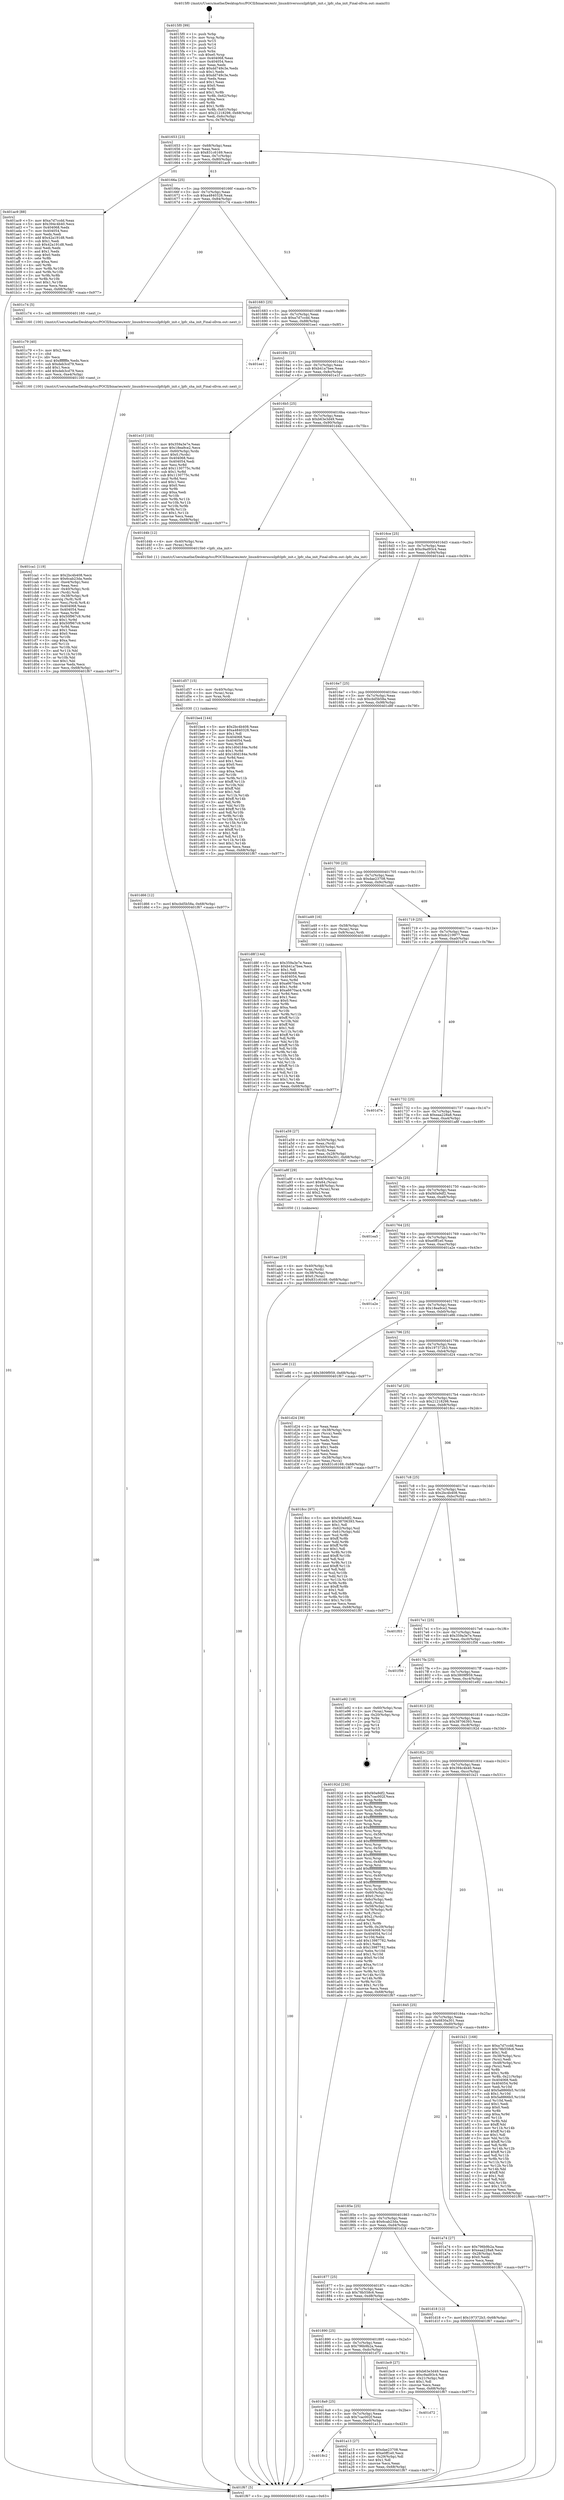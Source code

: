 digraph "0x4015f0" {
  label = "0x4015f0 (/mnt/c/Users/mathe/Desktop/tcc/POCII/binaries/extr_linuxdriversscsilpfclpfc_init.c_lpfc_sha_init_Final-ollvm.out::main(0))"
  labelloc = "t"
  node[shape=record]

  Entry [label="",width=0.3,height=0.3,shape=circle,fillcolor=black,style=filled]
  "0x401653" [label="{
     0x401653 [23]\l
     | [instrs]\l
     &nbsp;&nbsp;0x401653 \<+3\>: mov -0x68(%rbp),%eax\l
     &nbsp;&nbsp;0x401656 \<+2\>: mov %eax,%ecx\l
     &nbsp;&nbsp;0x401658 \<+6\>: sub $0x831c6169,%ecx\l
     &nbsp;&nbsp;0x40165e \<+3\>: mov %eax,-0x7c(%rbp)\l
     &nbsp;&nbsp;0x401661 \<+3\>: mov %ecx,-0x80(%rbp)\l
     &nbsp;&nbsp;0x401664 \<+6\>: je 0000000000401ac9 \<main+0x4d9\>\l
  }"]
  "0x401ac9" [label="{
     0x401ac9 [88]\l
     | [instrs]\l
     &nbsp;&nbsp;0x401ac9 \<+5\>: mov $0xa7d7ccdd,%eax\l
     &nbsp;&nbsp;0x401ace \<+5\>: mov $0x394c4b40,%ecx\l
     &nbsp;&nbsp;0x401ad3 \<+7\>: mov 0x404068,%edx\l
     &nbsp;&nbsp;0x401ada \<+7\>: mov 0x404054,%esi\l
     &nbsp;&nbsp;0x401ae1 \<+2\>: mov %edx,%edi\l
     &nbsp;&nbsp;0x401ae3 \<+6\>: add $0x42a191d8,%edi\l
     &nbsp;&nbsp;0x401ae9 \<+3\>: sub $0x1,%edi\l
     &nbsp;&nbsp;0x401aec \<+6\>: sub $0x42a191d8,%edi\l
     &nbsp;&nbsp;0x401af2 \<+3\>: imul %edi,%edx\l
     &nbsp;&nbsp;0x401af5 \<+3\>: and $0x1,%edx\l
     &nbsp;&nbsp;0x401af8 \<+3\>: cmp $0x0,%edx\l
     &nbsp;&nbsp;0x401afb \<+4\>: sete %r8b\l
     &nbsp;&nbsp;0x401aff \<+3\>: cmp $0xa,%esi\l
     &nbsp;&nbsp;0x401b02 \<+4\>: setl %r9b\l
     &nbsp;&nbsp;0x401b06 \<+3\>: mov %r8b,%r10b\l
     &nbsp;&nbsp;0x401b09 \<+3\>: and %r9b,%r10b\l
     &nbsp;&nbsp;0x401b0c \<+3\>: xor %r9b,%r8b\l
     &nbsp;&nbsp;0x401b0f \<+3\>: or %r8b,%r10b\l
     &nbsp;&nbsp;0x401b12 \<+4\>: test $0x1,%r10b\l
     &nbsp;&nbsp;0x401b16 \<+3\>: cmovne %ecx,%eax\l
     &nbsp;&nbsp;0x401b19 \<+3\>: mov %eax,-0x68(%rbp)\l
     &nbsp;&nbsp;0x401b1c \<+5\>: jmp 0000000000401f67 \<main+0x977\>\l
  }"]
  "0x40166a" [label="{
     0x40166a [25]\l
     | [instrs]\l
     &nbsp;&nbsp;0x40166a \<+5\>: jmp 000000000040166f \<main+0x7f\>\l
     &nbsp;&nbsp;0x40166f \<+3\>: mov -0x7c(%rbp),%eax\l
     &nbsp;&nbsp;0x401672 \<+5\>: sub $0xa4840328,%eax\l
     &nbsp;&nbsp;0x401677 \<+6\>: mov %eax,-0x84(%rbp)\l
     &nbsp;&nbsp;0x40167d \<+6\>: je 0000000000401c74 \<main+0x684\>\l
  }"]
  Exit [label="",width=0.3,height=0.3,shape=circle,fillcolor=black,style=filled,peripheries=2]
  "0x401c74" [label="{
     0x401c74 [5]\l
     | [instrs]\l
     &nbsp;&nbsp;0x401c74 \<+5\>: call 0000000000401160 \<next_i\>\l
     | [calls]\l
     &nbsp;&nbsp;0x401160 \{100\} (/mnt/c/Users/mathe/Desktop/tcc/POCII/binaries/extr_linuxdriversscsilpfclpfc_init.c_lpfc_sha_init_Final-ollvm.out::next_i)\l
  }"]
  "0x401683" [label="{
     0x401683 [25]\l
     | [instrs]\l
     &nbsp;&nbsp;0x401683 \<+5\>: jmp 0000000000401688 \<main+0x98\>\l
     &nbsp;&nbsp;0x401688 \<+3\>: mov -0x7c(%rbp),%eax\l
     &nbsp;&nbsp;0x40168b \<+5\>: sub $0xa7d7ccdd,%eax\l
     &nbsp;&nbsp;0x401690 \<+6\>: mov %eax,-0x88(%rbp)\l
     &nbsp;&nbsp;0x401696 \<+6\>: je 0000000000401ee1 \<main+0x8f1\>\l
  }"]
  "0x401d66" [label="{
     0x401d66 [12]\l
     | [instrs]\l
     &nbsp;&nbsp;0x401d66 \<+7\>: movl $0xcbd5b58a,-0x68(%rbp)\l
     &nbsp;&nbsp;0x401d6d \<+5\>: jmp 0000000000401f67 \<main+0x977\>\l
  }"]
  "0x401ee1" [label="{
     0x401ee1\l
  }", style=dashed]
  "0x40169c" [label="{
     0x40169c [25]\l
     | [instrs]\l
     &nbsp;&nbsp;0x40169c \<+5\>: jmp 00000000004016a1 \<main+0xb1\>\l
     &nbsp;&nbsp;0x4016a1 \<+3\>: mov -0x7c(%rbp),%eax\l
     &nbsp;&nbsp;0x4016a4 \<+5\>: sub $0xb41a7bee,%eax\l
     &nbsp;&nbsp;0x4016a9 \<+6\>: mov %eax,-0x8c(%rbp)\l
     &nbsp;&nbsp;0x4016af \<+6\>: je 0000000000401e1f \<main+0x82f\>\l
  }"]
  "0x401d57" [label="{
     0x401d57 [15]\l
     | [instrs]\l
     &nbsp;&nbsp;0x401d57 \<+4\>: mov -0x40(%rbp),%rax\l
     &nbsp;&nbsp;0x401d5b \<+3\>: mov (%rax),%rax\l
     &nbsp;&nbsp;0x401d5e \<+3\>: mov %rax,%rdi\l
     &nbsp;&nbsp;0x401d61 \<+5\>: call 0000000000401030 \<free@plt\>\l
     | [calls]\l
     &nbsp;&nbsp;0x401030 \{1\} (unknown)\l
  }"]
  "0x401e1f" [label="{
     0x401e1f [103]\l
     | [instrs]\l
     &nbsp;&nbsp;0x401e1f \<+5\>: mov $0x359a3e7e,%eax\l
     &nbsp;&nbsp;0x401e24 \<+5\>: mov $0x18ea9ce2,%ecx\l
     &nbsp;&nbsp;0x401e29 \<+4\>: mov -0x60(%rbp),%rdx\l
     &nbsp;&nbsp;0x401e2d \<+6\>: movl $0x0,(%rdx)\l
     &nbsp;&nbsp;0x401e33 \<+7\>: mov 0x404068,%esi\l
     &nbsp;&nbsp;0x401e3a \<+7\>: mov 0x404054,%edi\l
     &nbsp;&nbsp;0x401e41 \<+3\>: mov %esi,%r8d\l
     &nbsp;&nbsp;0x401e44 \<+7\>: add $0x1130775c,%r8d\l
     &nbsp;&nbsp;0x401e4b \<+4\>: sub $0x1,%r8d\l
     &nbsp;&nbsp;0x401e4f \<+7\>: sub $0x1130775c,%r8d\l
     &nbsp;&nbsp;0x401e56 \<+4\>: imul %r8d,%esi\l
     &nbsp;&nbsp;0x401e5a \<+3\>: and $0x1,%esi\l
     &nbsp;&nbsp;0x401e5d \<+3\>: cmp $0x0,%esi\l
     &nbsp;&nbsp;0x401e60 \<+4\>: sete %r9b\l
     &nbsp;&nbsp;0x401e64 \<+3\>: cmp $0xa,%edi\l
     &nbsp;&nbsp;0x401e67 \<+4\>: setl %r10b\l
     &nbsp;&nbsp;0x401e6b \<+3\>: mov %r9b,%r11b\l
     &nbsp;&nbsp;0x401e6e \<+3\>: and %r10b,%r11b\l
     &nbsp;&nbsp;0x401e71 \<+3\>: xor %r10b,%r9b\l
     &nbsp;&nbsp;0x401e74 \<+3\>: or %r9b,%r11b\l
     &nbsp;&nbsp;0x401e77 \<+4\>: test $0x1,%r11b\l
     &nbsp;&nbsp;0x401e7b \<+3\>: cmovne %ecx,%eax\l
     &nbsp;&nbsp;0x401e7e \<+3\>: mov %eax,-0x68(%rbp)\l
     &nbsp;&nbsp;0x401e81 \<+5\>: jmp 0000000000401f67 \<main+0x977\>\l
  }"]
  "0x4016b5" [label="{
     0x4016b5 [25]\l
     | [instrs]\l
     &nbsp;&nbsp;0x4016b5 \<+5\>: jmp 00000000004016ba \<main+0xca\>\l
     &nbsp;&nbsp;0x4016ba \<+3\>: mov -0x7c(%rbp),%eax\l
     &nbsp;&nbsp;0x4016bd \<+5\>: sub $0xb63e3d49,%eax\l
     &nbsp;&nbsp;0x4016c2 \<+6\>: mov %eax,-0x90(%rbp)\l
     &nbsp;&nbsp;0x4016c8 \<+6\>: je 0000000000401d4b \<main+0x75b\>\l
  }"]
  "0x401ca1" [label="{
     0x401ca1 [119]\l
     | [instrs]\l
     &nbsp;&nbsp;0x401ca1 \<+5\>: mov $0x2bc4b408,%ecx\l
     &nbsp;&nbsp;0x401ca6 \<+5\>: mov $0x6cab23da,%edx\l
     &nbsp;&nbsp;0x401cab \<+6\>: mov -0xe4(%rbp),%esi\l
     &nbsp;&nbsp;0x401cb1 \<+3\>: imul %eax,%esi\l
     &nbsp;&nbsp;0x401cb4 \<+4\>: mov -0x40(%rbp),%rdi\l
     &nbsp;&nbsp;0x401cb8 \<+3\>: mov (%rdi),%rdi\l
     &nbsp;&nbsp;0x401cbb \<+4\>: mov -0x38(%rbp),%r8\l
     &nbsp;&nbsp;0x401cbf \<+3\>: movslq (%r8),%r8\l
     &nbsp;&nbsp;0x401cc2 \<+4\>: mov %esi,(%rdi,%r8,4)\l
     &nbsp;&nbsp;0x401cc6 \<+7\>: mov 0x404068,%eax\l
     &nbsp;&nbsp;0x401ccd \<+7\>: mov 0x404054,%esi\l
     &nbsp;&nbsp;0x401cd4 \<+3\>: mov %eax,%r9d\l
     &nbsp;&nbsp;0x401cd7 \<+7\>: sub $0x50f967c9,%r9d\l
     &nbsp;&nbsp;0x401cde \<+4\>: sub $0x1,%r9d\l
     &nbsp;&nbsp;0x401ce2 \<+7\>: add $0x50f967c9,%r9d\l
     &nbsp;&nbsp;0x401ce9 \<+4\>: imul %r9d,%eax\l
     &nbsp;&nbsp;0x401ced \<+3\>: and $0x1,%eax\l
     &nbsp;&nbsp;0x401cf0 \<+3\>: cmp $0x0,%eax\l
     &nbsp;&nbsp;0x401cf3 \<+4\>: sete %r10b\l
     &nbsp;&nbsp;0x401cf7 \<+3\>: cmp $0xa,%esi\l
     &nbsp;&nbsp;0x401cfa \<+4\>: setl %r11b\l
     &nbsp;&nbsp;0x401cfe \<+3\>: mov %r10b,%bl\l
     &nbsp;&nbsp;0x401d01 \<+3\>: and %r11b,%bl\l
     &nbsp;&nbsp;0x401d04 \<+3\>: xor %r11b,%r10b\l
     &nbsp;&nbsp;0x401d07 \<+3\>: or %r10b,%bl\l
     &nbsp;&nbsp;0x401d0a \<+3\>: test $0x1,%bl\l
     &nbsp;&nbsp;0x401d0d \<+3\>: cmovne %edx,%ecx\l
     &nbsp;&nbsp;0x401d10 \<+3\>: mov %ecx,-0x68(%rbp)\l
     &nbsp;&nbsp;0x401d13 \<+5\>: jmp 0000000000401f67 \<main+0x977\>\l
  }"]
  "0x401d4b" [label="{
     0x401d4b [12]\l
     | [instrs]\l
     &nbsp;&nbsp;0x401d4b \<+4\>: mov -0x40(%rbp),%rax\l
     &nbsp;&nbsp;0x401d4f \<+3\>: mov (%rax),%rdi\l
     &nbsp;&nbsp;0x401d52 \<+5\>: call 00000000004015b0 \<lpfc_sha_init\>\l
     | [calls]\l
     &nbsp;&nbsp;0x4015b0 \{1\} (/mnt/c/Users/mathe/Desktop/tcc/POCII/binaries/extr_linuxdriversscsilpfclpfc_init.c_lpfc_sha_init_Final-ollvm.out::lpfc_sha_init)\l
  }"]
  "0x4016ce" [label="{
     0x4016ce [25]\l
     | [instrs]\l
     &nbsp;&nbsp;0x4016ce \<+5\>: jmp 00000000004016d3 \<main+0xe3\>\l
     &nbsp;&nbsp;0x4016d3 \<+3\>: mov -0x7c(%rbp),%eax\l
     &nbsp;&nbsp;0x4016d6 \<+5\>: sub $0xc9ad93c4,%eax\l
     &nbsp;&nbsp;0x4016db \<+6\>: mov %eax,-0x94(%rbp)\l
     &nbsp;&nbsp;0x4016e1 \<+6\>: je 0000000000401be4 \<main+0x5f4\>\l
  }"]
  "0x401c79" [label="{
     0x401c79 [40]\l
     | [instrs]\l
     &nbsp;&nbsp;0x401c79 \<+5\>: mov $0x2,%ecx\l
     &nbsp;&nbsp;0x401c7e \<+1\>: cltd\l
     &nbsp;&nbsp;0x401c7f \<+2\>: idiv %ecx\l
     &nbsp;&nbsp;0x401c81 \<+6\>: imul $0xfffffffe,%edx,%ecx\l
     &nbsp;&nbsp;0x401c87 \<+6\>: sub $0xdeb3cd79,%ecx\l
     &nbsp;&nbsp;0x401c8d \<+3\>: add $0x1,%ecx\l
     &nbsp;&nbsp;0x401c90 \<+6\>: add $0xdeb3cd79,%ecx\l
     &nbsp;&nbsp;0x401c96 \<+6\>: mov %ecx,-0xe4(%rbp)\l
     &nbsp;&nbsp;0x401c9c \<+5\>: call 0000000000401160 \<next_i\>\l
     | [calls]\l
     &nbsp;&nbsp;0x401160 \{100\} (/mnt/c/Users/mathe/Desktop/tcc/POCII/binaries/extr_linuxdriversscsilpfclpfc_init.c_lpfc_sha_init_Final-ollvm.out::next_i)\l
  }"]
  "0x401be4" [label="{
     0x401be4 [144]\l
     | [instrs]\l
     &nbsp;&nbsp;0x401be4 \<+5\>: mov $0x2bc4b408,%eax\l
     &nbsp;&nbsp;0x401be9 \<+5\>: mov $0xa4840328,%ecx\l
     &nbsp;&nbsp;0x401bee \<+2\>: mov $0x1,%dl\l
     &nbsp;&nbsp;0x401bf0 \<+7\>: mov 0x404068,%esi\l
     &nbsp;&nbsp;0x401bf7 \<+7\>: mov 0x404054,%edi\l
     &nbsp;&nbsp;0x401bfe \<+3\>: mov %esi,%r8d\l
     &nbsp;&nbsp;0x401c01 \<+7\>: sub $0x1d0d184e,%r8d\l
     &nbsp;&nbsp;0x401c08 \<+4\>: sub $0x1,%r8d\l
     &nbsp;&nbsp;0x401c0c \<+7\>: add $0x1d0d184e,%r8d\l
     &nbsp;&nbsp;0x401c13 \<+4\>: imul %r8d,%esi\l
     &nbsp;&nbsp;0x401c17 \<+3\>: and $0x1,%esi\l
     &nbsp;&nbsp;0x401c1a \<+3\>: cmp $0x0,%esi\l
     &nbsp;&nbsp;0x401c1d \<+4\>: sete %r9b\l
     &nbsp;&nbsp;0x401c21 \<+3\>: cmp $0xa,%edi\l
     &nbsp;&nbsp;0x401c24 \<+4\>: setl %r10b\l
     &nbsp;&nbsp;0x401c28 \<+3\>: mov %r9b,%r11b\l
     &nbsp;&nbsp;0x401c2b \<+4\>: xor $0xff,%r11b\l
     &nbsp;&nbsp;0x401c2f \<+3\>: mov %r10b,%bl\l
     &nbsp;&nbsp;0x401c32 \<+3\>: xor $0xff,%bl\l
     &nbsp;&nbsp;0x401c35 \<+3\>: xor $0x1,%dl\l
     &nbsp;&nbsp;0x401c38 \<+3\>: mov %r11b,%r14b\l
     &nbsp;&nbsp;0x401c3b \<+4\>: and $0xff,%r14b\l
     &nbsp;&nbsp;0x401c3f \<+3\>: and %dl,%r9b\l
     &nbsp;&nbsp;0x401c42 \<+3\>: mov %bl,%r15b\l
     &nbsp;&nbsp;0x401c45 \<+4\>: and $0xff,%r15b\l
     &nbsp;&nbsp;0x401c49 \<+3\>: and %dl,%r10b\l
     &nbsp;&nbsp;0x401c4c \<+3\>: or %r9b,%r14b\l
     &nbsp;&nbsp;0x401c4f \<+3\>: or %r10b,%r15b\l
     &nbsp;&nbsp;0x401c52 \<+3\>: xor %r15b,%r14b\l
     &nbsp;&nbsp;0x401c55 \<+3\>: or %bl,%r11b\l
     &nbsp;&nbsp;0x401c58 \<+4\>: xor $0xff,%r11b\l
     &nbsp;&nbsp;0x401c5c \<+3\>: or $0x1,%dl\l
     &nbsp;&nbsp;0x401c5f \<+3\>: and %dl,%r11b\l
     &nbsp;&nbsp;0x401c62 \<+3\>: or %r11b,%r14b\l
     &nbsp;&nbsp;0x401c65 \<+4\>: test $0x1,%r14b\l
     &nbsp;&nbsp;0x401c69 \<+3\>: cmovne %ecx,%eax\l
     &nbsp;&nbsp;0x401c6c \<+3\>: mov %eax,-0x68(%rbp)\l
     &nbsp;&nbsp;0x401c6f \<+5\>: jmp 0000000000401f67 \<main+0x977\>\l
  }"]
  "0x4016e7" [label="{
     0x4016e7 [25]\l
     | [instrs]\l
     &nbsp;&nbsp;0x4016e7 \<+5\>: jmp 00000000004016ec \<main+0xfc\>\l
     &nbsp;&nbsp;0x4016ec \<+3\>: mov -0x7c(%rbp),%eax\l
     &nbsp;&nbsp;0x4016ef \<+5\>: sub $0xcbd5b58a,%eax\l
     &nbsp;&nbsp;0x4016f4 \<+6\>: mov %eax,-0x98(%rbp)\l
     &nbsp;&nbsp;0x4016fa \<+6\>: je 0000000000401d8f \<main+0x79f\>\l
  }"]
  "0x401aac" [label="{
     0x401aac [29]\l
     | [instrs]\l
     &nbsp;&nbsp;0x401aac \<+4\>: mov -0x40(%rbp),%rdi\l
     &nbsp;&nbsp;0x401ab0 \<+3\>: mov %rax,(%rdi)\l
     &nbsp;&nbsp;0x401ab3 \<+4\>: mov -0x38(%rbp),%rax\l
     &nbsp;&nbsp;0x401ab7 \<+6\>: movl $0x0,(%rax)\l
     &nbsp;&nbsp;0x401abd \<+7\>: movl $0x831c6169,-0x68(%rbp)\l
     &nbsp;&nbsp;0x401ac4 \<+5\>: jmp 0000000000401f67 \<main+0x977\>\l
  }"]
  "0x401d8f" [label="{
     0x401d8f [144]\l
     | [instrs]\l
     &nbsp;&nbsp;0x401d8f \<+5\>: mov $0x359a3e7e,%eax\l
     &nbsp;&nbsp;0x401d94 \<+5\>: mov $0xb41a7bee,%ecx\l
     &nbsp;&nbsp;0x401d99 \<+2\>: mov $0x1,%dl\l
     &nbsp;&nbsp;0x401d9b \<+7\>: mov 0x404068,%esi\l
     &nbsp;&nbsp;0x401da2 \<+7\>: mov 0x404054,%edi\l
     &nbsp;&nbsp;0x401da9 \<+3\>: mov %esi,%r8d\l
     &nbsp;&nbsp;0x401dac \<+7\>: add $0xa6670ac4,%r8d\l
     &nbsp;&nbsp;0x401db3 \<+4\>: sub $0x1,%r8d\l
     &nbsp;&nbsp;0x401db7 \<+7\>: sub $0xa6670ac4,%r8d\l
     &nbsp;&nbsp;0x401dbe \<+4\>: imul %r8d,%esi\l
     &nbsp;&nbsp;0x401dc2 \<+3\>: and $0x1,%esi\l
     &nbsp;&nbsp;0x401dc5 \<+3\>: cmp $0x0,%esi\l
     &nbsp;&nbsp;0x401dc8 \<+4\>: sete %r9b\l
     &nbsp;&nbsp;0x401dcc \<+3\>: cmp $0xa,%edi\l
     &nbsp;&nbsp;0x401dcf \<+4\>: setl %r10b\l
     &nbsp;&nbsp;0x401dd3 \<+3\>: mov %r9b,%r11b\l
     &nbsp;&nbsp;0x401dd6 \<+4\>: xor $0xff,%r11b\l
     &nbsp;&nbsp;0x401dda \<+3\>: mov %r10b,%bl\l
     &nbsp;&nbsp;0x401ddd \<+3\>: xor $0xff,%bl\l
     &nbsp;&nbsp;0x401de0 \<+3\>: xor $0x1,%dl\l
     &nbsp;&nbsp;0x401de3 \<+3\>: mov %r11b,%r14b\l
     &nbsp;&nbsp;0x401de6 \<+4\>: and $0xff,%r14b\l
     &nbsp;&nbsp;0x401dea \<+3\>: and %dl,%r9b\l
     &nbsp;&nbsp;0x401ded \<+3\>: mov %bl,%r15b\l
     &nbsp;&nbsp;0x401df0 \<+4\>: and $0xff,%r15b\l
     &nbsp;&nbsp;0x401df4 \<+3\>: and %dl,%r10b\l
     &nbsp;&nbsp;0x401df7 \<+3\>: or %r9b,%r14b\l
     &nbsp;&nbsp;0x401dfa \<+3\>: or %r10b,%r15b\l
     &nbsp;&nbsp;0x401dfd \<+3\>: xor %r15b,%r14b\l
     &nbsp;&nbsp;0x401e00 \<+3\>: or %bl,%r11b\l
     &nbsp;&nbsp;0x401e03 \<+4\>: xor $0xff,%r11b\l
     &nbsp;&nbsp;0x401e07 \<+3\>: or $0x1,%dl\l
     &nbsp;&nbsp;0x401e0a \<+3\>: and %dl,%r11b\l
     &nbsp;&nbsp;0x401e0d \<+3\>: or %r11b,%r14b\l
     &nbsp;&nbsp;0x401e10 \<+4\>: test $0x1,%r14b\l
     &nbsp;&nbsp;0x401e14 \<+3\>: cmovne %ecx,%eax\l
     &nbsp;&nbsp;0x401e17 \<+3\>: mov %eax,-0x68(%rbp)\l
     &nbsp;&nbsp;0x401e1a \<+5\>: jmp 0000000000401f67 \<main+0x977\>\l
  }"]
  "0x401700" [label="{
     0x401700 [25]\l
     | [instrs]\l
     &nbsp;&nbsp;0x401700 \<+5\>: jmp 0000000000401705 \<main+0x115\>\l
     &nbsp;&nbsp;0x401705 \<+3\>: mov -0x7c(%rbp),%eax\l
     &nbsp;&nbsp;0x401708 \<+5\>: sub $0xdae23708,%eax\l
     &nbsp;&nbsp;0x40170d \<+6\>: mov %eax,-0x9c(%rbp)\l
     &nbsp;&nbsp;0x401713 \<+6\>: je 0000000000401a49 \<main+0x459\>\l
  }"]
  "0x401a59" [label="{
     0x401a59 [27]\l
     | [instrs]\l
     &nbsp;&nbsp;0x401a59 \<+4\>: mov -0x50(%rbp),%rdi\l
     &nbsp;&nbsp;0x401a5d \<+2\>: mov %eax,(%rdi)\l
     &nbsp;&nbsp;0x401a5f \<+4\>: mov -0x50(%rbp),%rdi\l
     &nbsp;&nbsp;0x401a63 \<+2\>: mov (%rdi),%eax\l
     &nbsp;&nbsp;0x401a65 \<+3\>: mov %eax,-0x28(%rbp)\l
     &nbsp;&nbsp;0x401a68 \<+7\>: movl $0x6830a301,-0x68(%rbp)\l
     &nbsp;&nbsp;0x401a6f \<+5\>: jmp 0000000000401f67 \<main+0x977\>\l
  }"]
  "0x401a49" [label="{
     0x401a49 [16]\l
     | [instrs]\l
     &nbsp;&nbsp;0x401a49 \<+4\>: mov -0x58(%rbp),%rax\l
     &nbsp;&nbsp;0x401a4d \<+3\>: mov (%rax),%rax\l
     &nbsp;&nbsp;0x401a50 \<+4\>: mov 0x8(%rax),%rdi\l
     &nbsp;&nbsp;0x401a54 \<+5\>: call 0000000000401060 \<atoi@plt\>\l
     | [calls]\l
     &nbsp;&nbsp;0x401060 \{1\} (unknown)\l
  }"]
  "0x401719" [label="{
     0x401719 [25]\l
     | [instrs]\l
     &nbsp;&nbsp;0x401719 \<+5\>: jmp 000000000040171e \<main+0x12e\>\l
     &nbsp;&nbsp;0x40171e \<+3\>: mov -0x7c(%rbp),%eax\l
     &nbsp;&nbsp;0x401721 \<+5\>: sub $0xdc219977,%eax\l
     &nbsp;&nbsp;0x401726 \<+6\>: mov %eax,-0xa0(%rbp)\l
     &nbsp;&nbsp;0x40172c \<+6\>: je 0000000000401d7e \<main+0x78e\>\l
  }"]
  "0x4018c2" [label="{
     0x4018c2\l
  }", style=dashed]
  "0x401d7e" [label="{
     0x401d7e\l
  }", style=dashed]
  "0x401732" [label="{
     0x401732 [25]\l
     | [instrs]\l
     &nbsp;&nbsp;0x401732 \<+5\>: jmp 0000000000401737 \<main+0x147\>\l
     &nbsp;&nbsp;0x401737 \<+3\>: mov -0x7c(%rbp),%eax\l
     &nbsp;&nbsp;0x40173a \<+5\>: sub $0xeaa228a8,%eax\l
     &nbsp;&nbsp;0x40173f \<+6\>: mov %eax,-0xa4(%rbp)\l
     &nbsp;&nbsp;0x401745 \<+6\>: je 0000000000401a8f \<main+0x49f\>\l
  }"]
  "0x401a13" [label="{
     0x401a13 [27]\l
     | [instrs]\l
     &nbsp;&nbsp;0x401a13 \<+5\>: mov $0xdae23708,%eax\l
     &nbsp;&nbsp;0x401a18 \<+5\>: mov $0xe0ff1e0,%ecx\l
     &nbsp;&nbsp;0x401a1d \<+3\>: mov -0x29(%rbp),%dl\l
     &nbsp;&nbsp;0x401a20 \<+3\>: test $0x1,%dl\l
     &nbsp;&nbsp;0x401a23 \<+3\>: cmovne %ecx,%eax\l
     &nbsp;&nbsp;0x401a26 \<+3\>: mov %eax,-0x68(%rbp)\l
     &nbsp;&nbsp;0x401a29 \<+5\>: jmp 0000000000401f67 \<main+0x977\>\l
  }"]
  "0x401a8f" [label="{
     0x401a8f [29]\l
     | [instrs]\l
     &nbsp;&nbsp;0x401a8f \<+4\>: mov -0x48(%rbp),%rax\l
     &nbsp;&nbsp;0x401a93 \<+6\>: movl $0x64,(%rax)\l
     &nbsp;&nbsp;0x401a99 \<+4\>: mov -0x48(%rbp),%rax\l
     &nbsp;&nbsp;0x401a9d \<+3\>: movslq (%rax),%rax\l
     &nbsp;&nbsp;0x401aa0 \<+4\>: shl $0x2,%rax\l
     &nbsp;&nbsp;0x401aa4 \<+3\>: mov %rax,%rdi\l
     &nbsp;&nbsp;0x401aa7 \<+5\>: call 0000000000401050 \<malloc@plt\>\l
     | [calls]\l
     &nbsp;&nbsp;0x401050 \{1\} (unknown)\l
  }"]
  "0x40174b" [label="{
     0x40174b [25]\l
     | [instrs]\l
     &nbsp;&nbsp;0x40174b \<+5\>: jmp 0000000000401750 \<main+0x160\>\l
     &nbsp;&nbsp;0x401750 \<+3\>: mov -0x7c(%rbp),%eax\l
     &nbsp;&nbsp;0x401753 \<+5\>: sub $0xf40a9df2,%eax\l
     &nbsp;&nbsp;0x401758 \<+6\>: mov %eax,-0xa8(%rbp)\l
     &nbsp;&nbsp;0x40175e \<+6\>: je 0000000000401ea5 \<main+0x8b5\>\l
  }"]
  "0x4018a9" [label="{
     0x4018a9 [25]\l
     | [instrs]\l
     &nbsp;&nbsp;0x4018a9 \<+5\>: jmp 00000000004018ae \<main+0x2be\>\l
     &nbsp;&nbsp;0x4018ae \<+3\>: mov -0x7c(%rbp),%eax\l
     &nbsp;&nbsp;0x4018b1 \<+5\>: sub $0x7cac002f,%eax\l
     &nbsp;&nbsp;0x4018b6 \<+6\>: mov %eax,-0xe0(%rbp)\l
     &nbsp;&nbsp;0x4018bc \<+6\>: je 0000000000401a13 \<main+0x423\>\l
  }"]
  "0x401ea5" [label="{
     0x401ea5\l
  }", style=dashed]
  "0x401764" [label="{
     0x401764 [25]\l
     | [instrs]\l
     &nbsp;&nbsp;0x401764 \<+5\>: jmp 0000000000401769 \<main+0x179\>\l
     &nbsp;&nbsp;0x401769 \<+3\>: mov -0x7c(%rbp),%eax\l
     &nbsp;&nbsp;0x40176c \<+5\>: sub $0xe0ff1e0,%eax\l
     &nbsp;&nbsp;0x401771 \<+6\>: mov %eax,-0xac(%rbp)\l
     &nbsp;&nbsp;0x401777 \<+6\>: je 0000000000401a2e \<main+0x43e\>\l
  }"]
  "0x401d72" [label="{
     0x401d72\l
  }", style=dashed]
  "0x401a2e" [label="{
     0x401a2e\l
  }", style=dashed]
  "0x40177d" [label="{
     0x40177d [25]\l
     | [instrs]\l
     &nbsp;&nbsp;0x40177d \<+5\>: jmp 0000000000401782 \<main+0x192\>\l
     &nbsp;&nbsp;0x401782 \<+3\>: mov -0x7c(%rbp),%eax\l
     &nbsp;&nbsp;0x401785 \<+5\>: sub $0x18ea9ce2,%eax\l
     &nbsp;&nbsp;0x40178a \<+6\>: mov %eax,-0xb0(%rbp)\l
     &nbsp;&nbsp;0x401790 \<+6\>: je 0000000000401e86 \<main+0x896\>\l
  }"]
  "0x401890" [label="{
     0x401890 [25]\l
     | [instrs]\l
     &nbsp;&nbsp;0x401890 \<+5\>: jmp 0000000000401895 \<main+0x2a5\>\l
     &nbsp;&nbsp;0x401895 \<+3\>: mov -0x7c(%rbp),%eax\l
     &nbsp;&nbsp;0x401898 \<+5\>: sub $0x796b9b2a,%eax\l
     &nbsp;&nbsp;0x40189d \<+6\>: mov %eax,-0xdc(%rbp)\l
     &nbsp;&nbsp;0x4018a3 \<+6\>: je 0000000000401d72 \<main+0x782\>\l
  }"]
  "0x401e86" [label="{
     0x401e86 [12]\l
     | [instrs]\l
     &nbsp;&nbsp;0x401e86 \<+7\>: movl $0x3809f959,-0x68(%rbp)\l
     &nbsp;&nbsp;0x401e8d \<+5\>: jmp 0000000000401f67 \<main+0x977\>\l
  }"]
  "0x401796" [label="{
     0x401796 [25]\l
     | [instrs]\l
     &nbsp;&nbsp;0x401796 \<+5\>: jmp 000000000040179b \<main+0x1ab\>\l
     &nbsp;&nbsp;0x40179b \<+3\>: mov -0x7c(%rbp),%eax\l
     &nbsp;&nbsp;0x40179e \<+5\>: sub $0x197372b3,%eax\l
     &nbsp;&nbsp;0x4017a3 \<+6\>: mov %eax,-0xb4(%rbp)\l
     &nbsp;&nbsp;0x4017a9 \<+6\>: je 0000000000401d24 \<main+0x734\>\l
  }"]
  "0x401bc9" [label="{
     0x401bc9 [27]\l
     | [instrs]\l
     &nbsp;&nbsp;0x401bc9 \<+5\>: mov $0xb63e3d49,%eax\l
     &nbsp;&nbsp;0x401bce \<+5\>: mov $0xc9ad93c4,%ecx\l
     &nbsp;&nbsp;0x401bd3 \<+3\>: mov -0x21(%rbp),%dl\l
     &nbsp;&nbsp;0x401bd6 \<+3\>: test $0x1,%dl\l
     &nbsp;&nbsp;0x401bd9 \<+3\>: cmovne %ecx,%eax\l
     &nbsp;&nbsp;0x401bdc \<+3\>: mov %eax,-0x68(%rbp)\l
     &nbsp;&nbsp;0x401bdf \<+5\>: jmp 0000000000401f67 \<main+0x977\>\l
  }"]
  "0x401d24" [label="{
     0x401d24 [39]\l
     | [instrs]\l
     &nbsp;&nbsp;0x401d24 \<+2\>: xor %eax,%eax\l
     &nbsp;&nbsp;0x401d26 \<+4\>: mov -0x38(%rbp),%rcx\l
     &nbsp;&nbsp;0x401d2a \<+2\>: mov (%rcx),%edx\l
     &nbsp;&nbsp;0x401d2c \<+2\>: mov %eax,%esi\l
     &nbsp;&nbsp;0x401d2e \<+2\>: sub %edx,%esi\l
     &nbsp;&nbsp;0x401d30 \<+2\>: mov %eax,%edx\l
     &nbsp;&nbsp;0x401d32 \<+3\>: sub $0x1,%edx\l
     &nbsp;&nbsp;0x401d35 \<+2\>: add %edx,%esi\l
     &nbsp;&nbsp;0x401d37 \<+2\>: sub %esi,%eax\l
     &nbsp;&nbsp;0x401d39 \<+4\>: mov -0x38(%rbp),%rcx\l
     &nbsp;&nbsp;0x401d3d \<+2\>: mov %eax,(%rcx)\l
     &nbsp;&nbsp;0x401d3f \<+7\>: movl $0x831c6169,-0x68(%rbp)\l
     &nbsp;&nbsp;0x401d46 \<+5\>: jmp 0000000000401f67 \<main+0x977\>\l
  }"]
  "0x4017af" [label="{
     0x4017af [25]\l
     | [instrs]\l
     &nbsp;&nbsp;0x4017af \<+5\>: jmp 00000000004017b4 \<main+0x1c4\>\l
     &nbsp;&nbsp;0x4017b4 \<+3\>: mov -0x7c(%rbp),%eax\l
     &nbsp;&nbsp;0x4017b7 \<+5\>: sub $0x21218298,%eax\l
     &nbsp;&nbsp;0x4017bc \<+6\>: mov %eax,-0xb8(%rbp)\l
     &nbsp;&nbsp;0x4017c2 \<+6\>: je 00000000004018cc \<main+0x2dc\>\l
  }"]
  "0x401877" [label="{
     0x401877 [25]\l
     | [instrs]\l
     &nbsp;&nbsp;0x401877 \<+5\>: jmp 000000000040187c \<main+0x28c\>\l
     &nbsp;&nbsp;0x40187c \<+3\>: mov -0x7c(%rbp),%eax\l
     &nbsp;&nbsp;0x40187f \<+5\>: sub $0x78b558c6,%eax\l
     &nbsp;&nbsp;0x401884 \<+6\>: mov %eax,-0xd8(%rbp)\l
     &nbsp;&nbsp;0x40188a \<+6\>: je 0000000000401bc9 \<main+0x5d9\>\l
  }"]
  "0x4018cc" [label="{
     0x4018cc [97]\l
     | [instrs]\l
     &nbsp;&nbsp;0x4018cc \<+5\>: mov $0xf40a9df2,%eax\l
     &nbsp;&nbsp;0x4018d1 \<+5\>: mov $0x38706393,%ecx\l
     &nbsp;&nbsp;0x4018d6 \<+2\>: mov $0x1,%dl\l
     &nbsp;&nbsp;0x4018d8 \<+4\>: mov -0x62(%rbp),%sil\l
     &nbsp;&nbsp;0x4018dc \<+4\>: mov -0x61(%rbp),%dil\l
     &nbsp;&nbsp;0x4018e0 \<+3\>: mov %sil,%r8b\l
     &nbsp;&nbsp;0x4018e3 \<+4\>: xor $0xff,%r8b\l
     &nbsp;&nbsp;0x4018e7 \<+3\>: mov %dil,%r9b\l
     &nbsp;&nbsp;0x4018ea \<+4\>: xor $0xff,%r9b\l
     &nbsp;&nbsp;0x4018ee \<+3\>: xor $0x1,%dl\l
     &nbsp;&nbsp;0x4018f1 \<+3\>: mov %r8b,%r10b\l
     &nbsp;&nbsp;0x4018f4 \<+4\>: and $0xff,%r10b\l
     &nbsp;&nbsp;0x4018f8 \<+3\>: and %dl,%sil\l
     &nbsp;&nbsp;0x4018fb \<+3\>: mov %r9b,%r11b\l
     &nbsp;&nbsp;0x4018fe \<+4\>: and $0xff,%r11b\l
     &nbsp;&nbsp;0x401902 \<+3\>: and %dl,%dil\l
     &nbsp;&nbsp;0x401905 \<+3\>: or %sil,%r10b\l
     &nbsp;&nbsp;0x401908 \<+3\>: or %dil,%r11b\l
     &nbsp;&nbsp;0x40190b \<+3\>: xor %r11b,%r10b\l
     &nbsp;&nbsp;0x40190e \<+3\>: or %r9b,%r8b\l
     &nbsp;&nbsp;0x401911 \<+4\>: xor $0xff,%r8b\l
     &nbsp;&nbsp;0x401915 \<+3\>: or $0x1,%dl\l
     &nbsp;&nbsp;0x401918 \<+3\>: and %dl,%r8b\l
     &nbsp;&nbsp;0x40191b \<+3\>: or %r8b,%r10b\l
     &nbsp;&nbsp;0x40191e \<+4\>: test $0x1,%r10b\l
     &nbsp;&nbsp;0x401922 \<+3\>: cmovne %ecx,%eax\l
     &nbsp;&nbsp;0x401925 \<+3\>: mov %eax,-0x68(%rbp)\l
     &nbsp;&nbsp;0x401928 \<+5\>: jmp 0000000000401f67 \<main+0x977\>\l
  }"]
  "0x4017c8" [label="{
     0x4017c8 [25]\l
     | [instrs]\l
     &nbsp;&nbsp;0x4017c8 \<+5\>: jmp 00000000004017cd \<main+0x1dd\>\l
     &nbsp;&nbsp;0x4017cd \<+3\>: mov -0x7c(%rbp),%eax\l
     &nbsp;&nbsp;0x4017d0 \<+5\>: sub $0x2bc4b408,%eax\l
     &nbsp;&nbsp;0x4017d5 \<+6\>: mov %eax,-0xbc(%rbp)\l
     &nbsp;&nbsp;0x4017db \<+6\>: je 0000000000401f03 \<main+0x913\>\l
  }"]
  "0x401f67" [label="{
     0x401f67 [5]\l
     | [instrs]\l
     &nbsp;&nbsp;0x401f67 \<+5\>: jmp 0000000000401653 \<main+0x63\>\l
  }"]
  "0x4015f0" [label="{
     0x4015f0 [99]\l
     | [instrs]\l
     &nbsp;&nbsp;0x4015f0 \<+1\>: push %rbp\l
     &nbsp;&nbsp;0x4015f1 \<+3\>: mov %rsp,%rbp\l
     &nbsp;&nbsp;0x4015f4 \<+2\>: push %r15\l
     &nbsp;&nbsp;0x4015f6 \<+2\>: push %r14\l
     &nbsp;&nbsp;0x4015f8 \<+2\>: push %r12\l
     &nbsp;&nbsp;0x4015fa \<+1\>: push %rbx\l
     &nbsp;&nbsp;0x4015fb \<+7\>: sub $0xe0,%rsp\l
     &nbsp;&nbsp;0x401602 \<+7\>: mov 0x404068,%eax\l
     &nbsp;&nbsp;0x401609 \<+7\>: mov 0x404054,%ecx\l
     &nbsp;&nbsp;0x401610 \<+2\>: mov %eax,%edx\l
     &nbsp;&nbsp;0x401612 \<+6\>: add $0xdd749c3e,%edx\l
     &nbsp;&nbsp;0x401618 \<+3\>: sub $0x1,%edx\l
     &nbsp;&nbsp;0x40161b \<+6\>: sub $0xdd749c3e,%edx\l
     &nbsp;&nbsp;0x401621 \<+3\>: imul %edx,%eax\l
     &nbsp;&nbsp;0x401624 \<+3\>: and $0x1,%eax\l
     &nbsp;&nbsp;0x401627 \<+3\>: cmp $0x0,%eax\l
     &nbsp;&nbsp;0x40162a \<+4\>: sete %r8b\l
     &nbsp;&nbsp;0x40162e \<+4\>: and $0x1,%r8b\l
     &nbsp;&nbsp;0x401632 \<+4\>: mov %r8b,-0x62(%rbp)\l
     &nbsp;&nbsp;0x401636 \<+3\>: cmp $0xa,%ecx\l
     &nbsp;&nbsp;0x401639 \<+4\>: setl %r8b\l
     &nbsp;&nbsp;0x40163d \<+4\>: and $0x1,%r8b\l
     &nbsp;&nbsp;0x401641 \<+4\>: mov %r8b,-0x61(%rbp)\l
     &nbsp;&nbsp;0x401645 \<+7\>: movl $0x21218298,-0x68(%rbp)\l
     &nbsp;&nbsp;0x40164c \<+3\>: mov %edi,-0x6c(%rbp)\l
     &nbsp;&nbsp;0x40164f \<+4\>: mov %rsi,-0x78(%rbp)\l
  }"]
  "0x401d18" [label="{
     0x401d18 [12]\l
     | [instrs]\l
     &nbsp;&nbsp;0x401d18 \<+7\>: movl $0x197372b3,-0x68(%rbp)\l
     &nbsp;&nbsp;0x401d1f \<+5\>: jmp 0000000000401f67 \<main+0x977\>\l
  }"]
  "0x401f03" [label="{
     0x401f03\l
  }", style=dashed]
  "0x4017e1" [label="{
     0x4017e1 [25]\l
     | [instrs]\l
     &nbsp;&nbsp;0x4017e1 \<+5\>: jmp 00000000004017e6 \<main+0x1f6\>\l
     &nbsp;&nbsp;0x4017e6 \<+3\>: mov -0x7c(%rbp),%eax\l
     &nbsp;&nbsp;0x4017e9 \<+5\>: sub $0x359a3e7e,%eax\l
     &nbsp;&nbsp;0x4017ee \<+6\>: mov %eax,-0xc0(%rbp)\l
     &nbsp;&nbsp;0x4017f4 \<+6\>: je 0000000000401f56 \<main+0x966\>\l
  }"]
  "0x40185e" [label="{
     0x40185e [25]\l
     | [instrs]\l
     &nbsp;&nbsp;0x40185e \<+5\>: jmp 0000000000401863 \<main+0x273\>\l
     &nbsp;&nbsp;0x401863 \<+3\>: mov -0x7c(%rbp),%eax\l
     &nbsp;&nbsp;0x401866 \<+5\>: sub $0x6cab23da,%eax\l
     &nbsp;&nbsp;0x40186b \<+6\>: mov %eax,-0xd4(%rbp)\l
     &nbsp;&nbsp;0x401871 \<+6\>: je 0000000000401d18 \<main+0x728\>\l
  }"]
  "0x401f56" [label="{
     0x401f56\l
  }", style=dashed]
  "0x4017fa" [label="{
     0x4017fa [25]\l
     | [instrs]\l
     &nbsp;&nbsp;0x4017fa \<+5\>: jmp 00000000004017ff \<main+0x20f\>\l
     &nbsp;&nbsp;0x4017ff \<+3\>: mov -0x7c(%rbp),%eax\l
     &nbsp;&nbsp;0x401802 \<+5\>: sub $0x3809f959,%eax\l
     &nbsp;&nbsp;0x401807 \<+6\>: mov %eax,-0xc4(%rbp)\l
     &nbsp;&nbsp;0x40180d \<+6\>: je 0000000000401e92 \<main+0x8a2\>\l
  }"]
  "0x401a74" [label="{
     0x401a74 [27]\l
     | [instrs]\l
     &nbsp;&nbsp;0x401a74 \<+5\>: mov $0x796b9b2a,%eax\l
     &nbsp;&nbsp;0x401a79 \<+5\>: mov $0xeaa228a8,%ecx\l
     &nbsp;&nbsp;0x401a7e \<+3\>: mov -0x28(%rbp),%edx\l
     &nbsp;&nbsp;0x401a81 \<+3\>: cmp $0x0,%edx\l
     &nbsp;&nbsp;0x401a84 \<+3\>: cmove %ecx,%eax\l
     &nbsp;&nbsp;0x401a87 \<+3\>: mov %eax,-0x68(%rbp)\l
     &nbsp;&nbsp;0x401a8a \<+5\>: jmp 0000000000401f67 \<main+0x977\>\l
  }"]
  "0x401e92" [label="{
     0x401e92 [19]\l
     | [instrs]\l
     &nbsp;&nbsp;0x401e92 \<+4\>: mov -0x60(%rbp),%rax\l
     &nbsp;&nbsp;0x401e96 \<+2\>: mov (%rax),%eax\l
     &nbsp;&nbsp;0x401e98 \<+4\>: lea -0x20(%rbp),%rsp\l
     &nbsp;&nbsp;0x401e9c \<+1\>: pop %rbx\l
     &nbsp;&nbsp;0x401e9d \<+2\>: pop %r12\l
     &nbsp;&nbsp;0x401e9f \<+2\>: pop %r14\l
     &nbsp;&nbsp;0x401ea1 \<+2\>: pop %r15\l
     &nbsp;&nbsp;0x401ea3 \<+1\>: pop %rbp\l
     &nbsp;&nbsp;0x401ea4 \<+1\>: ret\l
  }"]
  "0x401813" [label="{
     0x401813 [25]\l
     | [instrs]\l
     &nbsp;&nbsp;0x401813 \<+5\>: jmp 0000000000401818 \<main+0x228\>\l
     &nbsp;&nbsp;0x401818 \<+3\>: mov -0x7c(%rbp),%eax\l
     &nbsp;&nbsp;0x40181b \<+5\>: sub $0x38706393,%eax\l
     &nbsp;&nbsp;0x401820 \<+6\>: mov %eax,-0xc8(%rbp)\l
     &nbsp;&nbsp;0x401826 \<+6\>: je 000000000040192d \<main+0x33d\>\l
  }"]
  "0x401845" [label="{
     0x401845 [25]\l
     | [instrs]\l
     &nbsp;&nbsp;0x401845 \<+5\>: jmp 000000000040184a \<main+0x25a\>\l
     &nbsp;&nbsp;0x40184a \<+3\>: mov -0x7c(%rbp),%eax\l
     &nbsp;&nbsp;0x40184d \<+5\>: sub $0x6830a301,%eax\l
     &nbsp;&nbsp;0x401852 \<+6\>: mov %eax,-0xd0(%rbp)\l
     &nbsp;&nbsp;0x401858 \<+6\>: je 0000000000401a74 \<main+0x484\>\l
  }"]
  "0x40192d" [label="{
     0x40192d [230]\l
     | [instrs]\l
     &nbsp;&nbsp;0x40192d \<+5\>: mov $0xf40a9df2,%eax\l
     &nbsp;&nbsp;0x401932 \<+5\>: mov $0x7cac002f,%ecx\l
     &nbsp;&nbsp;0x401937 \<+3\>: mov %rsp,%rdx\l
     &nbsp;&nbsp;0x40193a \<+4\>: add $0xfffffffffffffff0,%rdx\l
     &nbsp;&nbsp;0x40193e \<+3\>: mov %rdx,%rsp\l
     &nbsp;&nbsp;0x401941 \<+4\>: mov %rdx,-0x60(%rbp)\l
     &nbsp;&nbsp;0x401945 \<+3\>: mov %rsp,%rdx\l
     &nbsp;&nbsp;0x401948 \<+4\>: add $0xfffffffffffffff0,%rdx\l
     &nbsp;&nbsp;0x40194c \<+3\>: mov %rdx,%rsp\l
     &nbsp;&nbsp;0x40194f \<+3\>: mov %rsp,%rsi\l
     &nbsp;&nbsp;0x401952 \<+4\>: add $0xfffffffffffffff0,%rsi\l
     &nbsp;&nbsp;0x401956 \<+3\>: mov %rsi,%rsp\l
     &nbsp;&nbsp;0x401959 \<+4\>: mov %rsi,-0x58(%rbp)\l
     &nbsp;&nbsp;0x40195d \<+3\>: mov %rsp,%rsi\l
     &nbsp;&nbsp;0x401960 \<+4\>: add $0xfffffffffffffff0,%rsi\l
     &nbsp;&nbsp;0x401964 \<+3\>: mov %rsi,%rsp\l
     &nbsp;&nbsp;0x401967 \<+4\>: mov %rsi,-0x50(%rbp)\l
     &nbsp;&nbsp;0x40196b \<+3\>: mov %rsp,%rsi\l
     &nbsp;&nbsp;0x40196e \<+4\>: add $0xfffffffffffffff0,%rsi\l
     &nbsp;&nbsp;0x401972 \<+3\>: mov %rsi,%rsp\l
     &nbsp;&nbsp;0x401975 \<+4\>: mov %rsi,-0x48(%rbp)\l
     &nbsp;&nbsp;0x401979 \<+3\>: mov %rsp,%rsi\l
     &nbsp;&nbsp;0x40197c \<+4\>: add $0xfffffffffffffff0,%rsi\l
     &nbsp;&nbsp;0x401980 \<+3\>: mov %rsi,%rsp\l
     &nbsp;&nbsp;0x401983 \<+4\>: mov %rsi,-0x40(%rbp)\l
     &nbsp;&nbsp;0x401987 \<+3\>: mov %rsp,%rsi\l
     &nbsp;&nbsp;0x40198a \<+4\>: add $0xfffffffffffffff0,%rsi\l
     &nbsp;&nbsp;0x40198e \<+3\>: mov %rsi,%rsp\l
     &nbsp;&nbsp;0x401991 \<+4\>: mov %rsi,-0x38(%rbp)\l
     &nbsp;&nbsp;0x401995 \<+4\>: mov -0x60(%rbp),%rsi\l
     &nbsp;&nbsp;0x401999 \<+6\>: movl $0x0,(%rsi)\l
     &nbsp;&nbsp;0x40199f \<+3\>: mov -0x6c(%rbp),%edi\l
     &nbsp;&nbsp;0x4019a2 \<+2\>: mov %edi,(%rdx)\l
     &nbsp;&nbsp;0x4019a4 \<+4\>: mov -0x58(%rbp),%rsi\l
     &nbsp;&nbsp;0x4019a8 \<+4\>: mov -0x78(%rbp),%r8\l
     &nbsp;&nbsp;0x4019ac \<+3\>: mov %r8,(%rsi)\l
     &nbsp;&nbsp;0x4019af \<+3\>: cmpl $0x2,(%rdx)\l
     &nbsp;&nbsp;0x4019b2 \<+4\>: setne %r9b\l
     &nbsp;&nbsp;0x4019b6 \<+4\>: and $0x1,%r9b\l
     &nbsp;&nbsp;0x4019ba \<+4\>: mov %r9b,-0x29(%rbp)\l
     &nbsp;&nbsp;0x4019be \<+8\>: mov 0x404068,%r10d\l
     &nbsp;&nbsp;0x4019c6 \<+8\>: mov 0x404054,%r11d\l
     &nbsp;&nbsp;0x4019ce \<+3\>: mov %r10d,%ebx\l
     &nbsp;&nbsp;0x4019d1 \<+6\>: add $0x13987782,%ebx\l
     &nbsp;&nbsp;0x4019d7 \<+3\>: sub $0x1,%ebx\l
     &nbsp;&nbsp;0x4019da \<+6\>: sub $0x13987782,%ebx\l
     &nbsp;&nbsp;0x4019e0 \<+4\>: imul %ebx,%r10d\l
     &nbsp;&nbsp;0x4019e4 \<+4\>: and $0x1,%r10d\l
     &nbsp;&nbsp;0x4019e8 \<+4\>: cmp $0x0,%r10d\l
     &nbsp;&nbsp;0x4019ec \<+4\>: sete %r9b\l
     &nbsp;&nbsp;0x4019f0 \<+4\>: cmp $0xa,%r11d\l
     &nbsp;&nbsp;0x4019f4 \<+4\>: setl %r14b\l
     &nbsp;&nbsp;0x4019f8 \<+3\>: mov %r9b,%r15b\l
     &nbsp;&nbsp;0x4019fb \<+3\>: and %r14b,%r15b\l
     &nbsp;&nbsp;0x4019fe \<+3\>: xor %r14b,%r9b\l
     &nbsp;&nbsp;0x401a01 \<+3\>: or %r9b,%r15b\l
     &nbsp;&nbsp;0x401a04 \<+4\>: test $0x1,%r15b\l
     &nbsp;&nbsp;0x401a08 \<+3\>: cmovne %ecx,%eax\l
     &nbsp;&nbsp;0x401a0b \<+3\>: mov %eax,-0x68(%rbp)\l
     &nbsp;&nbsp;0x401a0e \<+5\>: jmp 0000000000401f67 \<main+0x977\>\l
  }"]
  "0x40182c" [label="{
     0x40182c [25]\l
     | [instrs]\l
     &nbsp;&nbsp;0x40182c \<+5\>: jmp 0000000000401831 \<main+0x241\>\l
     &nbsp;&nbsp;0x401831 \<+3\>: mov -0x7c(%rbp),%eax\l
     &nbsp;&nbsp;0x401834 \<+5\>: sub $0x394c4b40,%eax\l
     &nbsp;&nbsp;0x401839 \<+6\>: mov %eax,-0xcc(%rbp)\l
     &nbsp;&nbsp;0x40183f \<+6\>: je 0000000000401b21 \<main+0x531\>\l
  }"]
  "0x401b21" [label="{
     0x401b21 [168]\l
     | [instrs]\l
     &nbsp;&nbsp;0x401b21 \<+5\>: mov $0xa7d7ccdd,%eax\l
     &nbsp;&nbsp;0x401b26 \<+5\>: mov $0x78b558c6,%ecx\l
     &nbsp;&nbsp;0x401b2b \<+2\>: mov $0x1,%dl\l
     &nbsp;&nbsp;0x401b2d \<+4\>: mov -0x38(%rbp),%rsi\l
     &nbsp;&nbsp;0x401b31 \<+2\>: mov (%rsi),%edi\l
     &nbsp;&nbsp;0x401b33 \<+4\>: mov -0x48(%rbp),%rsi\l
     &nbsp;&nbsp;0x401b37 \<+2\>: cmp (%rsi),%edi\l
     &nbsp;&nbsp;0x401b39 \<+4\>: setl %r8b\l
     &nbsp;&nbsp;0x401b3d \<+4\>: and $0x1,%r8b\l
     &nbsp;&nbsp;0x401b41 \<+4\>: mov %r8b,-0x21(%rbp)\l
     &nbsp;&nbsp;0x401b45 \<+7\>: mov 0x404068,%edi\l
     &nbsp;&nbsp;0x401b4c \<+8\>: mov 0x404054,%r9d\l
     &nbsp;&nbsp;0x401b54 \<+3\>: mov %edi,%r10d\l
     &nbsp;&nbsp;0x401b57 \<+7\>: add $0x5a8866b5,%r10d\l
     &nbsp;&nbsp;0x401b5e \<+4\>: sub $0x1,%r10d\l
     &nbsp;&nbsp;0x401b62 \<+7\>: sub $0x5a8866b5,%r10d\l
     &nbsp;&nbsp;0x401b69 \<+4\>: imul %r10d,%edi\l
     &nbsp;&nbsp;0x401b6d \<+3\>: and $0x1,%edi\l
     &nbsp;&nbsp;0x401b70 \<+3\>: cmp $0x0,%edi\l
     &nbsp;&nbsp;0x401b73 \<+4\>: sete %r8b\l
     &nbsp;&nbsp;0x401b77 \<+4\>: cmp $0xa,%r9d\l
     &nbsp;&nbsp;0x401b7b \<+4\>: setl %r11b\l
     &nbsp;&nbsp;0x401b7f \<+3\>: mov %r8b,%bl\l
     &nbsp;&nbsp;0x401b82 \<+3\>: xor $0xff,%bl\l
     &nbsp;&nbsp;0x401b85 \<+3\>: mov %r11b,%r14b\l
     &nbsp;&nbsp;0x401b88 \<+4\>: xor $0xff,%r14b\l
     &nbsp;&nbsp;0x401b8c \<+3\>: xor $0x1,%dl\l
     &nbsp;&nbsp;0x401b8f \<+3\>: mov %bl,%r15b\l
     &nbsp;&nbsp;0x401b92 \<+4\>: and $0xff,%r15b\l
     &nbsp;&nbsp;0x401b96 \<+3\>: and %dl,%r8b\l
     &nbsp;&nbsp;0x401b99 \<+3\>: mov %r14b,%r12b\l
     &nbsp;&nbsp;0x401b9c \<+4\>: and $0xff,%r12b\l
     &nbsp;&nbsp;0x401ba0 \<+3\>: and %dl,%r11b\l
     &nbsp;&nbsp;0x401ba3 \<+3\>: or %r8b,%r15b\l
     &nbsp;&nbsp;0x401ba6 \<+3\>: or %r11b,%r12b\l
     &nbsp;&nbsp;0x401ba9 \<+3\>: xor %r12b,%r15b\l
     &nbsp;&nbsp;0x401bac \<+3\>: or %r14b,%bl\l
     &nbsp;&nbsp;0x401baf \<+3\>: xor $0xff,%bl\l
     &nbsp;&nbsp;0x401bb2 \<+3\>: or $0x1,%dl\l
     &nbsp;&nbsp;0x401bb5 \<+2\>: and %dl,%bl\l
     &nbsp;&nbsp;0x401bb7 \<+3\>: or %bl,%r15b\l
     &nbsp;&nbsp;0x401bba \<+4\>: test $0x1,%r15b\l
     &nbsp;&nbsp;0x401bbe \<+3\>: cmovne %ecx,%eax\l
     &nbsp;&nbsp;0x401bc1 \<+3\>: mov %eax,-0x68(%rbp)\l
     &nbsp;&nbsp;0x401bc4 \<+5\>: jmp 0000000000401f67 \<main+0x977\>\l
  }"]
  Entry -> "0x4015f0" [label=" 1"]
  "0x401653" -> "0x401ac9" [label=" 101"]
  "0x401653" -> "0x40166a" [label=" 613"]
  "0x401e92" -> Exit [label=" 1"]
  "0x40166a" -> "0x401c74" [label=" 100"]
  "0x40166a" -> "0x401683" [label=" 513"]
  "0x401e86" -> "0x401f67" [label=" 1"]
  "0x401683" -> "0x401ee1" [label=" 0"]
  "0x401683" -> "0x40169c" [label=" 513"]
  "0x401e1f" -> "0x401f67" [label=" 1"]
  "0x40169c" -> "0x401e1f" [label=" 1"]
  "0x40169c" -> "0x4016b5" [label=" 512"]
  "0x401d8f" -> "0x401f67" [label=" 1"]
  "0x4016b5" -> "0x401d4b" [label=" 1"]
  "0x4016b5" -> "0x4016ce" [label=" 511"]
  "0x401d66" -> "0x401f67" [label=" 1"]
  "0x4016ce" -> "0x401be4" [label=" 100"]
  "0x4016ce" -> "0x4016e7" [label=" 411"]
  "0x401d57" -> "0x401d66" [label=" 1"]
  "0x4016e7" -> "0x401d8f" [label=" 1"]
  "0x4016e7" -> "0x401700" [label=" 410"]
  "0x401d4b" -> "0x401d57" [label=" 1"]
  "0x401700" -> "0x401a49" [label=" 1"]
  "0x401700" -> "0x401719" [label=" 409"]
  "0x401d24" -> "0x401f67" [label=" 100"]
  "0x401719" -> "0x401d7e" [label=" 0"]
  "0x401719" -> "0x401732" [label=" 409"]
  "0x401d18" -> "0x401f67" [label=" 100"]
  "0x401732" -> "0x401a8f" [label=" 1"]
  "0x401732" -> "0x40174b" [label=" 408"]
  "0x401ca1" -> "0x401f67" [label=" 100"]
  "0x40174b" -> "0x401ea5" [label=" 0"]
  "0x40174b" -> "0x401764" [label=" 408"]
  "0x401c74" -> "0x401c79" [label=" 100"]
  "0x401764" -> "0x401a2e" [label=" 0"]
  "0x401764" -> "0x40177d" [label=" 408"]
  "0x401be4" -> "0x401f67" [label=" 100"]
  "0x40177d" -> "0x401e86" [label=" 1"]
  "0x40177d" -> "0x401796" [label=" 407"]
  "0x401b21" -> "0x401f67" [label=" 101"]
  "0x401796" -> "0x401d24" [label=" 100"]
  "0x401796" -> "0x4017af" [label=" 307"]
  "0x401ac9" -> "0x401f67" [label=" 101"]
  "0x4017af" -> "0x4018cc" [label=" 1"]
  "0x4017af" -> "0x4017c8" [label=" 306"]
  "0x4018cc" -> "0x401f67" [label=" 1"]
  "0x4015f0" -> "0x401653" [label=" 1"]
  "0x401f67" -> "0x401653" [label=" 713"]
  "0x401a8f" -> "0x401aac" [label=" 1"]
  "0x4017c8" -> "0x401f03" [label=" 0"]
  "0x4017c8" -> "0x4017e1" [label=" 306"]
  "0x401a74" -> "0x401f67" [label=" 1"]
  "0x4017e1" -> "0x401f56" [label=" 0"]
  "0x4017e1" -> "0x4017fa" [label=" 306"]
  "0x401a49" -> "0x401a59" [label=" 1"]
  "0x4017fa" -> "0x401e92" [label=" 1"]
  "0x4017fa" -> "0x401813" [label=" 305"]
  "0x401a13" -> "0x401f67" [label=" 1"]
  "0x401813" -> "0x40192d" [label=" 1"]
  "0x401813" -> "0x40182c" [label=" 304"]
  "0x40192d" -> "0x401f67" [label=" 1"]
  "0x4018a9" -> "0x401a13" [label=" 1"]
  "0x40182c" -> "0x401b21" [label=" 101"]
  "0x40182c" -> "0x401845" [label=" 203"]
  "0x4018a9" -> "0x4018c2" [label=" 0"]
  "0x401845" -> "0x401a74" [label=" 1"]
  "0x401845" -> "0x40185e" [label=" 202"]
  "0x401a59" -> "0x401f67" [label=" 1"]
  "0x40185e" -> "0x401d18" [label=" 100"]
  "0x40185e" -> "0x401877" [label=" 102"]
  "0x401aac" -> "0x401f67" [label=" 1"]
  "0x401877" -> "0x401bc9" [label=" 101"]
  "0x401877" -> "0x401890" [label=" 1"]
  "0x401bc9" -> "0x401f67" [label=" 101"]
  "0x401890" -> "0x401d72" [label=" 0"]
  "0x401890" -> "0x4018a9" [label=" 1"]
  "0x401c79" -> "0x401ca1" [label=" 100"]
}
